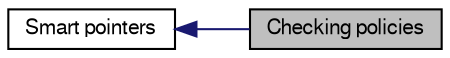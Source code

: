 digraph structs
{
  bgcolor="transparent";
  edge [fontname="FreeSans",fontsize="10",labelfontname="FreeSans",labelfontsize="10"];
  node [fontname="FreeSans",fontsize="10",shape=record];
  rankdir=LR;
  Node0 [label="Checking policies",height=0.2,width=0.4,color="black", fillcolor="grey75", style="filled" fontcolor="black"];
  Node1 [label="Smart pointers",height=0.2,width=0.4,color="black",URL="$a00218.html"];
  Node1->Node0 [shape=plaintext, color="midnightblue", dir="back", style="solid"];
}
